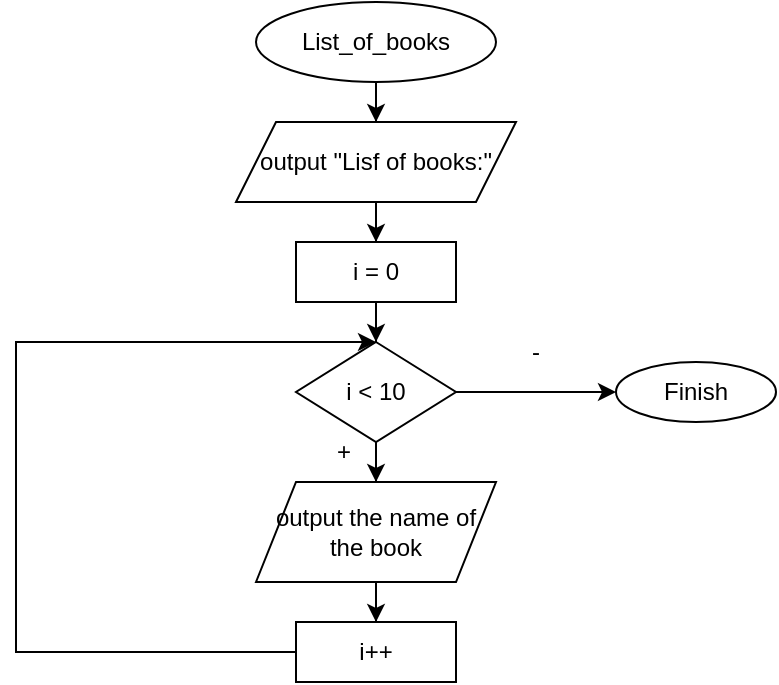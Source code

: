 <mxfile version="24.7.17">
  <diagram id="C5RBs43oDa-KdzZeNtuy" name="Page-1">
    <mxGraphModel dx="1021" dy="605" grid="1" gridSize="10" guides="1" tooltips="1" connect="1" arrows="1" fold="1" page="1" pageScale="1" pageWidth="827" pageHeight="1169" math="0" shadow="0">
      <root>
        <mxCell id="WIyWlLk6GJQsqaUBKTNV-0" />
        <mxCell id="WIyWlLk6GJQsqaUBKTNV-1" parent="WIyWlLk6GJQsqaUBKTNV-0" />
        <mxCell id="RWut3dxd2GzsLfx9wLsy-2" value="" style="edgeStyle=orthogonalEdgeStyle;rounded=0;orthogonalLoop=1;jettySize=auto;html=1;" edge="1" parent="WIyWlLk6GJQsqaUBKTNV-1" source="RWut3dxd2GzsLfx9wLsy-0" target="RWut3dxd2GzsLfx9wLsy-1">
          <mxGeometry relative="1" as="geometry" />
        </mxCell>
        <mxCell id="RWut3dxd2GzsLfx9wLsy-0" value="List_of_books" style="ellipse;whiteSpace=wrap;html=1;" vertex="1" parent="WIyWlLk6GJQsqaUBKTNV-1">
          <mxGeometry x="370" y="10" width="120" height="40" as="geometry" />
        </mxCell>
        <mxCell id="RWut3dxd2GzsLfx9wLsy-4" value="" style="edgeStyle=orthogonalEdgeStyle;rounded=0;orthogonalLoop=1;jettySize=auto;html=1;" edge="1" parent="WIyWlLk6GJQsqaUBKTNV-1" source="RWut3dxd2GzsLfx9wLsy-1" target="RWut3dxd2GzsLfx9wLsy-3">
          <mxGeometry relative="1" as="geometry" />
        </mxCell>
        <mxCell id="RWut3dxd2GzsLfx9wLsy-1" value="output &quot;Lisf of books:&quot;" style="shape=parallelogram;perimeter=parallelogramPerimeter;whiteSpace=wrap;html=1;fixedSize=1;" vertex="1" parent="WIyWlLk6GJQsqaUBKTNV-1">
          <mxGeometry x="360" y="70" width="140" height="40" as="geometry" />
        </mxCell>
        <mxCell id="RWut3dxd2GzsLfx9wLsy-6" value="" style="edgeStyle=orthogonalEdgeStyle;rounded=0;orthogonalLoop=1;jettySize=auto;html=1;" edge="1" parent="WIyWlLk6GJQsqaUBKTNV-1" source="RWut3dxd2GzsLfx9wLsy-3" target="RWut3dxd2GzsLfx9wLsy-5">
          <mxGeometry relative="1" as="geometry" />
        </mxCell>
        <mxCell id="RWut3dxd2GzsLfx9wLsy-3" value="i = 0" style="whiteSpace=wrap;html=1;" vertex="1" parent="WIyWlLk6GJQsqaUBKTNV-1">
          <mxGeometry x="390" y="130" width="80" height="30" as="geometry" />
        </mxCell>
        <mxCell id="RWut3dxd2GzsLfx9wLsy-8" value="" style="edgeStyle=orthogonalEdgeStyle;rounded=0;orthogonalLoop=1;jettySize=auto;html=1;" edge="1" parent="WIyWlLk6GJQsqaUBKTNV-1" source="RWut3dxd2GzsLfx9wLsy-5" target="RWut3dxd2GzsLfx9wLsy-7">
          <mxGeometry relative="1" as="geometry" />
        </mxCell>
        <mxCell id="RWut3dxd2GzsLfx9wLsy-10" value="" style="edgeStyle=orthogonalEdgeStyle;rounded=0;orthogonalLoop=1;jettySize=auto;html=1;" edge="1" parent="WIyWlLk6GJQsqaUBKTNV-1" source="RWut3dxd2GzsLfx9wLsy-5" target="RWut3dxd2GzsLfx9wLsy-9">
          <mxGeometry relative="1" as="geometry" />
        </mxCell>
        <mxCell id="RWut3dxd2GzsLfx9wLsy-5" value="i &amp;lt; 10" style="rhombus;whiteSpace=wrap;html=1;" vertex="1" parent="WIyWlLk6GJQsqaUBKTNV-1">
          <mxGeometry x="390" y="180" width="80" height="50" as="geometry" />
        </mxCell>
        <mxCell id="RWut3dxd2GzsLfx9wLsy-7" value="Finish" style="ellipse;whiteSpace=wrap;html=1;" vertex="1" parent="WIyWlLk6GJQsqaUBKTNV-1">
          <mxGeometry x="550" y="190" width="80" height="30" as="geometry" />
        </mxCell>
        <mxCell id="RWut3dxd2GzsLfx9wLsy-12" value="" style="edgeStyle=orthogonalEdgeStyle;rounded=0;orthogonalLoop=1;jettySize=auto;html=1;" edge="1" parent="WIyWlLk6GJQsqaUBKTNV-1" source="RWut3dxd2GzsLfx9wLsy-9" target="RWut3dxd2GzsLfx9wLsy-11">
          <mxGeometry relative="1" as="geometry" />
        </mxCell>
        <mxCell id="RWut3dxd2GzsLfx9wLsy-9" value="output the name of the book" style="shape=parallelogram;perimeter=parallelogramPerimeter;whiteSpace=wrap;html=1;fixedSize=1;" vertex="1" parent="WIyWlLk6GJQsqaUBKTNV-1">
          <mxGeometry x="370" y="250" width="120" height="50" as="geometry" />
        </mxCell>
        <mxCell id="RWut3dxd2GzsLfx9wLsy-13" style="edgeStyle=orthogonalEdgeStyle;rounded=0;orthogonalLoop=1;jettySize=auto;html=1;exitX=0;exitY=0.5;exitDx=0;exitDy=0;" edge="1" parent="WIyWlLk6GJQsqaUBKTNV-1" source="RWut3dxd2GzsLfx9wLsy-11" target="RWut3dxd2GzsLfx9wLsy-5">
          <mxGeometry relative="1" as="geometry">
            <mxPoint x="380" y="180" as="targetPoint" />
            <Array as="points">
              <mxPoint x="250" y="335" />
              <mxPoint x="250" y="180" />
            </Array>
          </mxGeometry>
        </mxCell>
        <mxCell id="RWut3dxd2GzsLfx9wLsy-11" value="i++" style="whiteSpace=wrap;html=1;" vertex="1" parent="WIyWlLk6GJQsqaUBKTNV-1">
          <mxGeometry x="390" y="320" width="80" height="30" as="geometry" />
        </mxCell>
        <mxCell id="RWut3dxd2GzsLfx9wLsy-14" value="+" style="text;html=1;align=center;verticalAlign=middle;whiteSpace=wrap;rounded=0;" vertex="1" parent="WIyWlLk6GJQsqaUBKTNV-1">
          <mxGeometry x="384" y="220" width="60" height="30" as="geometry" />
        </mxCell>
        <mxCell id="RWut3dxd2GzsLfx9wLsy-15" value="-" style="text;html=1;align=center;verticalAlign=middle;whiteSpace=wrap;rounded=0;" vertex="1" parent="WIyWlLk6GJQsqaUBKTNV-1">
          <mxGeometry x="480" y="170" width="60" height="30" as="geometry" />
        </mxCell>
      </root>
    </mxGraphModel>
  </diagram>
</mxfile>
